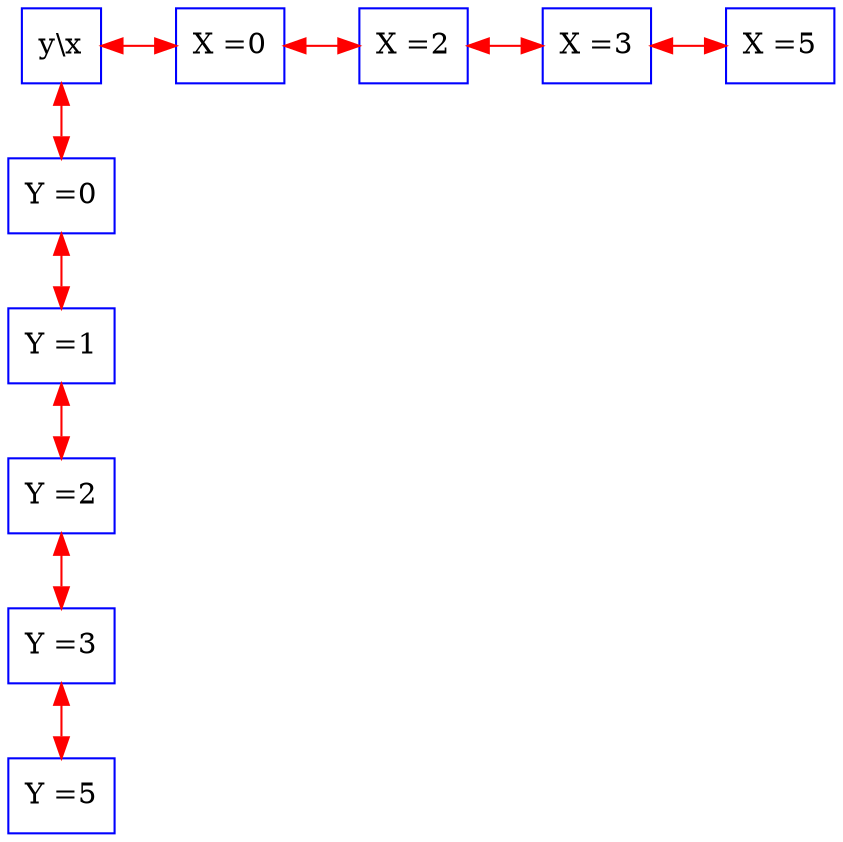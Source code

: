 digraph G {
rankdir = TB;
node [shape=rectangle, color=blue, height=0.5, width=0.5];
edge [color= red];
graph[ nodesep = 0.5];
nodeXY [label="y\\x"];
nodeXY -> nodeX0 [dir=both];
nodeX0 [label="X =0"];
nodeX0 -> nodeX2 [dir = both];
nodeX2 [label="X =2"];
nodeX2 -> nodeX3 [dir = both];
nodeX3 [label="X =3"];
nodeX3 -> nodeX5 [dir = both];
nodeX5 [label="X =5"];
{ rank=same; nodeXY; nodeX0; nodeX2; nodeX3; nodeX5; }
nodeXY -> nodeY0 [dir=both];
nodeY0 [label="Y =0"];
nodeY0 -> nodeY1 [dir = both];
nodeY1 [label="Y =1"];
nodeY1 -> nodeY2 [dir = both];
nodeY2 [label="Y =2"];
nodeY2 -> nodeY3 [dir = both];
nodeY3 [label="Y =3"];
nodeY3 -> nodeY5 [dir = both];
nodeY5 [label="Y =5"];
}

